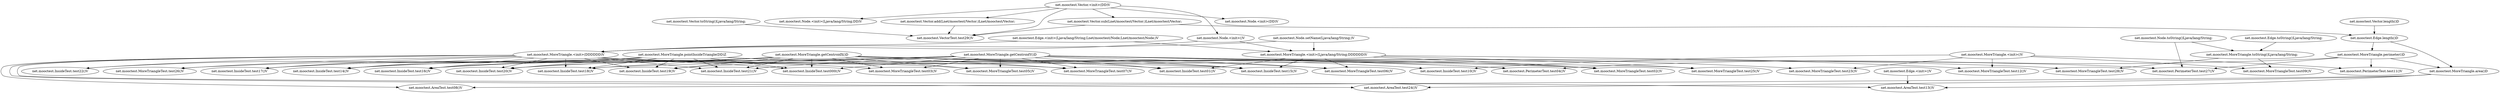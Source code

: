 digraph cmd_method {
   "net.mooctest.Node.<init>()V" -> "net.mooctest.MoreTriangle.<init>(DDDDDD)V";
   "net.mooctest.Node.<init>()V" -> "net.mooctest.MoreTriangle.<init>(Ljava/lang/String;DDDDDD)V";
   "net.mooctest.Vector.sub(Lnet/mooctest/Vector;)Lnet/mooctest/Vector;" -> "net.mooctest.Edge.length()D";
   "net.mooctest.Vector.sub(Lnet/mooctest/Vector;)Lnet/mooctest/Vector;" -> "net.mooctest.VectorTest.test29()V";
   "net.mooctest.MoreTriangle.pointInsideTriangle(DD)Z" -> "net.mooctest.InsideTest.test20()V";
   "net.mooctest.MoreTriangle.pointInsideTriangle(DD)Z" -> "net.mooctest.InsideTest.test19()V";
   "net.mooctest.MoreTriangle.pointInsideTriangle(DD)Z" -> "net.mooctest.InsideTest.test21()V";
   "net.mooctest.MoreTriangle.pointInsideTriangle(DD)Z" -> "net.mooctest.InsideTest.test10()V";
   "net.mooctest.MoreTriangle.pointInsideTriangle(DD)Z" -> "net.mooctest.InsideTest.test000()V";
   "net.mooctest.MoreTriangle.pointInsideTriangle(DD)Z" -> "net.mooctest.InsideTest.test01()V";
   "net.mooctest.MoreTriangle.pointInsideTriangle(DD)Z" -> "net.mooctest.InsideTest.test14()V";
   "net.mooctest.MoreTriangle.pointInsideTriangle(DD)Z" -> "net.mooctest.InsideTest.test16()V";
   "net.mooctest.MoreTriangle.pointInsideTriangle(DD)Z" -> "net.mooctest.InsideTest.test22()V";
   "net.mooctest.MoreTriangle.pointInsideTriangle(DD)Z" -> "net.mooctest.InsideTest.test15()V";
   "net.mooctest.MoreTriangle.pointInsideTriangle(DD)Z" -> "net.mooctest.InsideTest.test17()V";
   "net.mooctest.MoreTriangle.pointInsideTriangle(DD)Z" -> "net.mooctest.InsideTest.test18()V";
   "net.mooctest.MoreTriangle.<init>(Ljava/lang/String;DDDDDD)V" -> "net.mooctest.MoreTriangleTest.test28()V";
   "net.mooctest.MoreTriangle.<init>(Ljava/lang/String;DDDDDD)V" -> "net.mooctest.MoreTriangleTest.test02()V";
   "net.mooctest.MoreTriangle.<init>(Ljava/lang/String;DDDDDD)V" -> "net.mooctest.MoreTriangleTest.test06()V";
   "net.mooctest.MoreTriangle.<init>(Ljava/lang/String;DDDDDD)V" -> "net.mooctest.InsideTest.test01()V";
   "net.mooctest.MoreTriangle.<init>(Ljava/lang/String;DDDDDD)V" -> "net.mooctest.MoreTriangleTest.test25()V";
   "net.mooctest.MoreTriangle.<init>(Ljava/lang/String;DDDDDD)V" -> "net.mooctest.InsideTest.test15()V";
   "net.mooctest.MoreTriangle.area()D" -> "net.mooctest.AreaTest.test13()V";
   "net.mooctest.MoreTriangle.area()D" -> "net.mooctest.AreaTest.test08()V";
   "net.mooctest.MoreTriangle.area()D" -> "net.mooctest.AreaTest.test24()V";
   "net.mooctest.MoreTriangle.getCentroidX()D" -> "net.mooctest.MoreTriangleTest.test03()V";
   "net.mooctest.MoreTriangle.getCentroidX()D" -> "net.mooctest.InsideTest.test000()V";
   "net.mooctest.MoreTriangle.getCentroidX()D" -> "net.mooctest.MoreTriangleTest.test26()V";
   "net.mooctest.MoreTriangle.getCentroidX()D" -> "net.mooctest.MoreTriangleTest.test02()V";
   "net.mooctest.MoreTriangle.getCentroidX()D" -> "net.mooctest.MoreTriangleTest.test07()V";
   "net.mooctest.MoreTriangle.getCentroidX()D" -> "net.mooctest.MoreTriangleTest.test05()V";
   "net.mooctest.MoreTriangle.getCentroidX()D" -> "net.mooctest.MoreTriangleTest.test06()V";
   "net.mooctest.MoreTriangle.getCentroidX()D" -> "net.mooctest.InsideTest.test01()V";
   "net.mooctest.MoreTriangle.getCentroidX()D" -> "net.mooctest.InsideTest.test20()V";
   "net.mooctest.MoreTriangle.getCentroidX()D" -> "net.mooctest.InsideTest.test19()V";
   "net.mooctest.MoreTriangle.getCentroidX()D" -> "net.mooctest.InsideTest.test21()V";
   "net.mooctest.MoreTriangle.getCentroidX()D" -> "net.mooctest.MoreTriangleTest.test23()V";
   "net.mooctest.MoreTriangle.getCentroidX()D" -> "net.mooctest.InsideTest.test14()V";
   "net.mooctest.MoreTriangle.getCentroidX()D" -> "net.mooctest.InsideTest.test16()V";
   "net.mooctest.MoreTriangle.getCentroidX()D" -> "net.mooctest.InsideTest.test15()V";
   "net.mooctest.MoreTriangle.getCentroidX()D" -> "net.mooctest.InsideTest.test17()V";
   "net.mooctest.MoreTriangle.getCentroidX()D" -> "net.mooctest.InsideTest.test18()V";
   "net.mooctest.Node.setName(Ljava/lang/String;)V" -> "net.mooctest.MoreTriangle.<init>(DDDDDD)V";
   "net.mooctest.Node.setName(Ljava/lang/String;)V" -> "net.mooctest.MoreTriangle.<init>(Ljava/lang/String;DDDDDD)V";
   "net.mooctest.Vector.length()D" -> "net.mooctest.Edge.length()D";
   "net.mooctest.MoreTriangle.perimeter()D" -> "net.mooctest.PerimeterTest.test11()V";
   "net.mooctest.MoreTriangle.perimeter()D" -> "net.mooctest.PerimeterTest.test04()V";
   "net.mooctest.MoreTriangle.perimeter()D" -> "net.mooctest.MoreTriangle.area()D";
   "net.mooctest.MoreTriangle.perimeter()D" -> "net.mooctest.PerimeterTest.test27()V";
   "net.mooctest.MoreTriangle.getCentroidY()D" -> "net.mooctest.MoreTriangleTest.test03()V";
   "net.mooctest.MoreTriangle.getCentroidY()D" -> "net.mooctest.InsideTest.test000()V";
   "net.mooctest.MoreTriangle.getCentroidY()D" -> "net.mooctest.MoreTriangleTest.test02()V";
   "net.mooctest.MoreTriangle.getCentroidY()D" -> "net.mooctest.MoreTriangleTest.test07()V";
   "net.mooctest.MoreTriangle.getCentroidY()D" -> "net.mooctest.PerimeterTest.test04()V";
   "net.mooctest.MoreTriangle.getCentroidY()D" -> "net.mooctest.MoreTriangleTest.test05()V";
   "net.mooctest.MoreTriangle.getCentroidY()D" -> "net.mooctest.MoreTriangleTest.test06()V";
   "net.mooctest.MoreTriangle.getCentroidY()D" -> "net.mooctest.InsideTest.test01()V";
   "net.mooctest.MoreTriangle.getCentroidY()D" -> "net.mooctest.MoreTriangleTest.test12()V";
   "net.mooctest.MoreTriangle.getCentroidY()D" -> "net.mooctest.MoreTriangleTest.test25()V";
   "net.mooctest.MoreTriangle.getCentroidY()D" -> "net.mooctest.InsideTest.test20()V";
   "net.mooctest.MoreTriangle.getCentroidY()D" -> "net.mooctest.InsideTest.test19()V";
   "net.mooctest.MoreTriangle.getCentroidY()D" -> "net.mooctest.InsideTest.test21()V";
   "net.mooctest.MoreTriangle.getCentroidY()D" -> "net.mooctest.InsideTest.test14()V";
   "net.mooctest.MoreTriangle.getCentroidY()D" -> "net.mooctest.InsideTest.test16()V";
   "net.mooctest.MoreTriangle.getCentroidY()D" -> "net.mooctest.InsideTest.test15()V";
   "net.mooctest.MoreTriangle.getCentroidY()D" -> "net.mooctest.InsideTest.test18()V";
   "net.mooctest.MoreTriangle.toString()Ljava/lang/String;" -> "net.mooctest.MoreTriangleTest.test28()V";
   "net.mooctest.MoreTriangle.toString()Ljava/lang/String;" -> "net.mooctest.MoreTriangleTest.test09()V";
   "net.mooctest.Edge.<init>(Ljava/lang/String;Lnet/mooctest/Node;Lnet/mooctest/Node;)V" -> "net.mooctest.MoreTriangle.<init>(DDDDDD)V";
   "net.mooctest.Edge.<init>(Ljava/lang/String;Lnet/mooctest/Node;Lnet/mooctest/Node;)V" -> "net.mooctest.MoreTriangle.<init>(Ljava/lang/String;DDDDDD)V";
   "net.mooctest.Edge.length()D" -> "net.mooctest.MoreTriangle.perimeter()D";
   "net.mooctest.Edge.length()D" -> "net.mooctest.MoreTriangle.area()D";
   "net.mooctest.Edge.<init>()V" -> "net.mooctest.AreaTest.test13()V";
   "net.mooctest.Vector.<init>(DD)V" -> "net.mooctest.Vector.add(Lnet/mooctest/Vector;)Lnet/mooctest/Vector;";
   "net.mooctest.Vector.<init>(DD)V" -> "net.mooctest.VectorTest.test29()V";
   "net.mooctest.Vector.<init>(DD)V" -> "net.mooctest.Node.<init>(DD)V";
   "net.mooctest.Vector.<init>(DD)V" -> "net.mooctest.Node.<init>()V";
   "net.mooctest.Vector.<init>(DD)V" -> "net.mooctest.Node.<init>(Ljava/lang/String;DD)V";
   "net.mooctest.Vector.<init>(DD)V" -> "net.mooctest.Vector.sub(Lnet/mooctest/Vector;)Lnet/mooctest/Vector;";
   "net.mooctest.MoreTriangle.<init>()V" -> "net.mooctest.InsideTest.test10()V";
   "net.mooctest.MoreTriangle.<init>()V" -> "net.mooctest.MoreTriangleTest.test09()V";
   "net.mooctest.MoreTriangle.<init>()V" -> "net.mooctest.PerimeterTest.test11()V";
   "net.mooctest.MoreTriangle.<init>()V" -> "net.mooctest.MoreTriangleTest.test23()V";
   "net.mooctest.MoreTriangle.<init>()V" -> "net.mooctest.MoreTriangleTest.test12()V";
   "net.mooctest.Vector.add(Lnet/mooctest/Vector;)Lnet/mooctest/Vector;" -> "net.mooctest.VectorTest.test29()V";
   "net.mooctest.Vector.toString()Ljava/lang/String;" -> "net.mooctest.VectorTest.test29()V";
   "net.mooctest.MoreTriangle.<init>(DDDDDD)V" -> "net.mooctest.MoreTriangleTest.test03()V";
   "net.mooctest.MoreTriangle.<init>(DDDDDD)V" -> "net.mooctest.InsideTest.test000()V";
   "net.mooctest.MoreTriangle.<init>(DDDDDD)V" -> "net.mooctest.MoreTriangleTest.test26()V";
   "net.mooctest.MoreTriangle.<init>(DDDDDD)V" -> "net.mooctest.AreaTest.test13()V";
   "net.mooctest.MoreTriangle.<init>(DDDDDD)V" -> "net.mooctest.MoreTriangleTest.test07()V";
   "net.mooctest.MoreTriangle.<init>(DDDDDD)V" -> "net.mooctest.PerimeterTest.test04()V";
   "net.mooctest.MoreTriangle.<init>(DDDDDD)V" -> "net.mooctest.MoreTriangleTest.test05()V";
   "net.mooctest.MoreTriangle.<init>(DDDDDD)V" -> "net.mooctest.InsideTest.test22()V";
   "net.mooctest.MoreTriangle.<init>(DDDDDD)V" -> "net.mooctest.InsideTest.test20()V";
   "net.mooctest.MoreTriangle.<init>(DDDDDD)V" -> "net.mooctest.InsideTest.test19()V";
   "net.mooctest.MoreTriangle.<init>(DDDDDD)V" -> "net.mooctest.InsideTest.test21()V";
   "net.mooctest.MoreTriangle.<init>(DDDDDD)V" -> "net.mooctest.AreaTest.test08()V";
   "net.mooctest.MoreTriangle.<init>(DDDDDD)V" -> "net.mooctest.AreaTest.test24()V";
   "net.mooctest.MoreTriangle.<init>(DDDDDD)V" -> "net.mooctest.InsideTest.test14()V";
   "net.mooctest.MoreTriangle.<init>(DDDDDD)V" -> "net.mooctest.PerimeterTest.test27()V";
   "net.mooctest.MoreTriangle.<init>(DDDDDD)V" -> "net.mooctest.InsideTest.test16()V";
   "net.mooctest.MoreTriangle.<init>(DDDDDD)V" -> "net.mooctest.InsideTest.test17()V";
   "net.mooctest.MoreTriangle.<init>(DDDDDD)V" -> "net.mooctest.InsideTest.test18()V";
   "net.mooctest.Node.toString()Ljava/lang/String;" -> "net.mooctest.MoreTriangle.toString()Ljava/lang/String;";
   "net.mooctest.Node.toString()Ljava/lang/String;" -> "net.mooctest.PerimeterTest.test27()V";
   "net.mooctest.Edge.toString()Ljava/lang/String;" -> "net.mooctest.MoreTriangle.toString()Ljava/lang/String;";
}